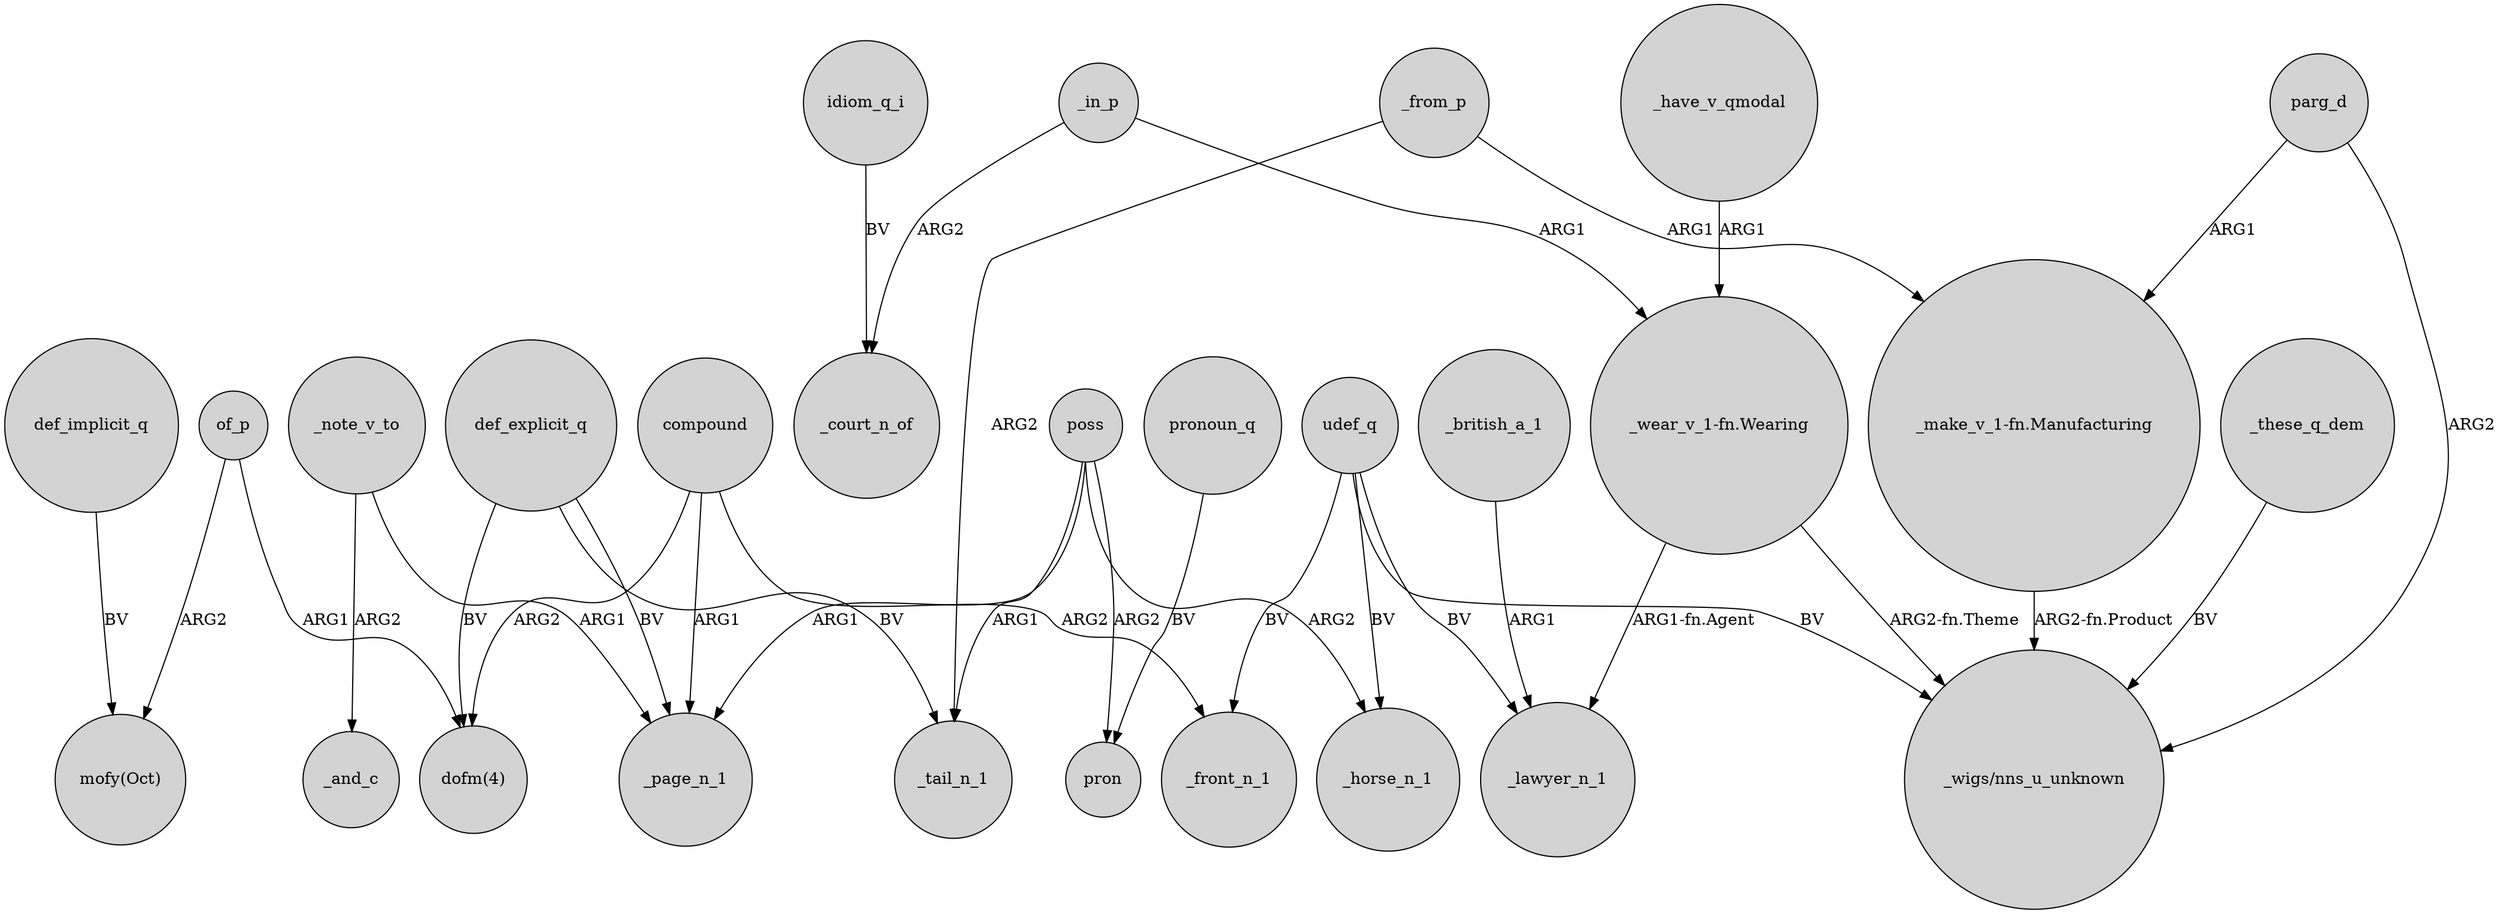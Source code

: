 digraph {
	node [shape=circle style=filled]
	compound -> _page_n_1 [label=ARG1]
	_from_p -> "_make_v_1-fn.Manufacturing" [label=ARG1]
	"_wear_v_1-fn.Wearing" -> "_wigs/nns_u_unknown" [label="ARG2-fn.Theme"]
	_from_p -> _tail_n_1 [label=ARG2]
	poss -> pron [label=ARG2]
	def_implicit_q -> "mofy(Oct)" [label=BV]
	poss -> _page_n_1 [label=ARG1]
	poss -> _tail_n_1 [label=ARG1]
	compound -> "dofm(4)" [label=ARG2]
	def_explicit_q -> "dofm(4)" [label=BV]
	"_wear_v_1-fn.Wearing" -> _lawyer_n_1 [label="ARG1-fn.Agent"]
	parg_d -> "_wigs/nns_u_unknown" [label=ARG2]
	of_p -> "mofy(Oct)" [label=ARG2]
	_these_q_dem -> "_wigs/nns_u_unknown" [label=BV]
	parg_d -> "_make_v_1-fn.Manufacturing" [label=ARG1]
	idiom_q_i -> _court_n_of [label=BV]
	_note_v_to -> _page_n_1 [label=ARG1]
	pronoun_q -> pron [label=BV]
	def_explicit_q -> _tail_n_1 [label=BV]
	_have_v_qmodal -> "_wear_v_1-fn.Wearing" [label=ARG1]
	def_explicit_q -> _page_n_1 [label=BV]
	_in_p -> _court_n_of [label=ARG2]
	udef_q -> "_wigs/nns_u_unknown" [label=BV]
	udef_q -> _lawyer_n_1 [label=BV]
	poss -> _horse_n_1 [label=ARG2]
	compound -> _front_n_1 [label=ARG2]
	_note_v_to -> _and_c [label=ARG2]
	udef_q -> _front_n_1 [label=BV]
	"_make_v_1-fn.Manufacturing" -> "_wigs/nns_u_unknown" [label="ARG2-fn.Product"]
	_in_p -> "_wear_v_1-fn.Wearing" [label=ARG1]
	udef_q -> _horse_n_1 [label=BV]
	_british_a_1 -> _lawyer_n_1 [label=ARG1]
	of_p -> "dofm(4)" [label=ARG1]
}
